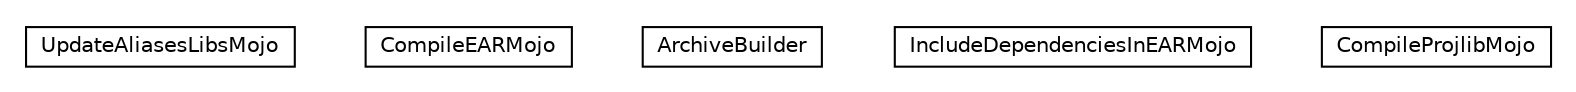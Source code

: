 #!/usr/local/bin/dot
#
# Class diagram 
# Generated by UMLGraph version R5_6-24-gf6e263 (http://www.umlgraph.org/)
#

digraph G {
	edge [fontname="Helvetica",fontsize=10,labelfontname="Helvetica",labelfontsize=10];
	node [fontname="Helvetica",fontsize=10,shape=plaintext];
	nodesep=0.25;
	ranksep=0.5;
	// fr.fastconnect.factory.tibco.bw.maven.compile.UpdateAliasesLibsMojo
	c488 [label=<<table title="fr.fastconnect.factory.tibco.bw.maven.compile.UpdateAliasesLibsMojo" border="0" cellborder="1" cellspacing="0" cellpadding="2" port="p" href="./UpdateAliasesLibsMojo.html">
		<tr><td><table border="0" cellspacing="0" cellpadding="1">
<tr><td align="center" balign="center"> UpdateAliasesLibsMojo </td></tr>
		</table></td></tr>
		</table>>, URL="./UpdateAliasesLibsMojo.html", fontname="Helvetica", fontcolor="black", fontsize=10.0];
	// fr.fastconnect.factory.tibco.bw.maven.compile.CompileEARMojo
	c489 [label=<<table title="fr.fastconnect.factory.tibco.bw.maven.compile.CompileEARMojo" border="0" cellborder="1" cellspacing="0" cellpadding="2" port="p" href="./CompileEARMojo.html">
		<tr><td><table border="0" cellspacing="0" cellpadding="1">
<tr><td align="center" balign="center"> CompileEARMojo </td></tr>
		</table></td></tr>
		</table>>, URL="./CompileEARMojo.html", fontname="Helvetica", fontcolor="black", fontsize=10.0];
	// fr.fastconnect.factory.tibco.bw.maven.compile.ArchiveBuilder
	c490 [label=<<table title="fr.fastconnect.factory.tibco.bw.maven.compile.ArchiveBuilder" border="0" cellborder="1" cellspacing="0" cellpadding="2" port="p" href="./ArchiveBuilder.html">
		<tr><td><table border="0" cellspacing="0" cellpadding="1">
<tr><td align="center" balign="center"> ArchiveBuilder </td></tr>
		</table></td></tr>
		</table>>, URL="./ArchiveBuilder.html", fontname="Helvetica", fontcolor="black", fontsize=10.0];
	// fr.fastconnect.factory.tibco.bw.maven.compile.IncludeDependenciesInEARMojo
	c491 [label=<<table title="fr.fastconnect.factory.tibco.bw.maven.compile.IncludeDependenciesInEARMojo" border="0" cellborder="1" cellspacing="0" cellpadding="2" port="p" href="./IncludeDependenciesInEARMojo.html">
		<tr><td><table border="0" cellspacing="0" cellpadding="1">
<tr><td align="center" balign="center"> IncludeDependenciesInEARMojo </td></tr>
		</table></td></tr>
		</table>>, URL="./IncludeDependenciesInEARMojo.html", fontname="Helvetica", fontcolor="black", fontsize=10.0];
	// fr.fastconnect.factory.tibco.bw.maven.compile.CompileProjlibMojo
	c492 [label=<<table title="fr.fastconnect.factory.tibco.bw.maven.compile.CompileProjlibMojo" border="0" cellborder="1" cellspacing="0" cellpadding="2" port="p" href="./CompileProjlibMojo.html">
		<tr><td><table border="0" cellspacing="0" cellpadding="1">
<tr><td align="center" balign="center"> CompileProjlibMojo </td></tr>
		</table></td></tr>
		</table>>, URL="./CompileProjlibMojo.html", fontname="Helvetica", fontcolor="black", fontsize=10.0];
}

